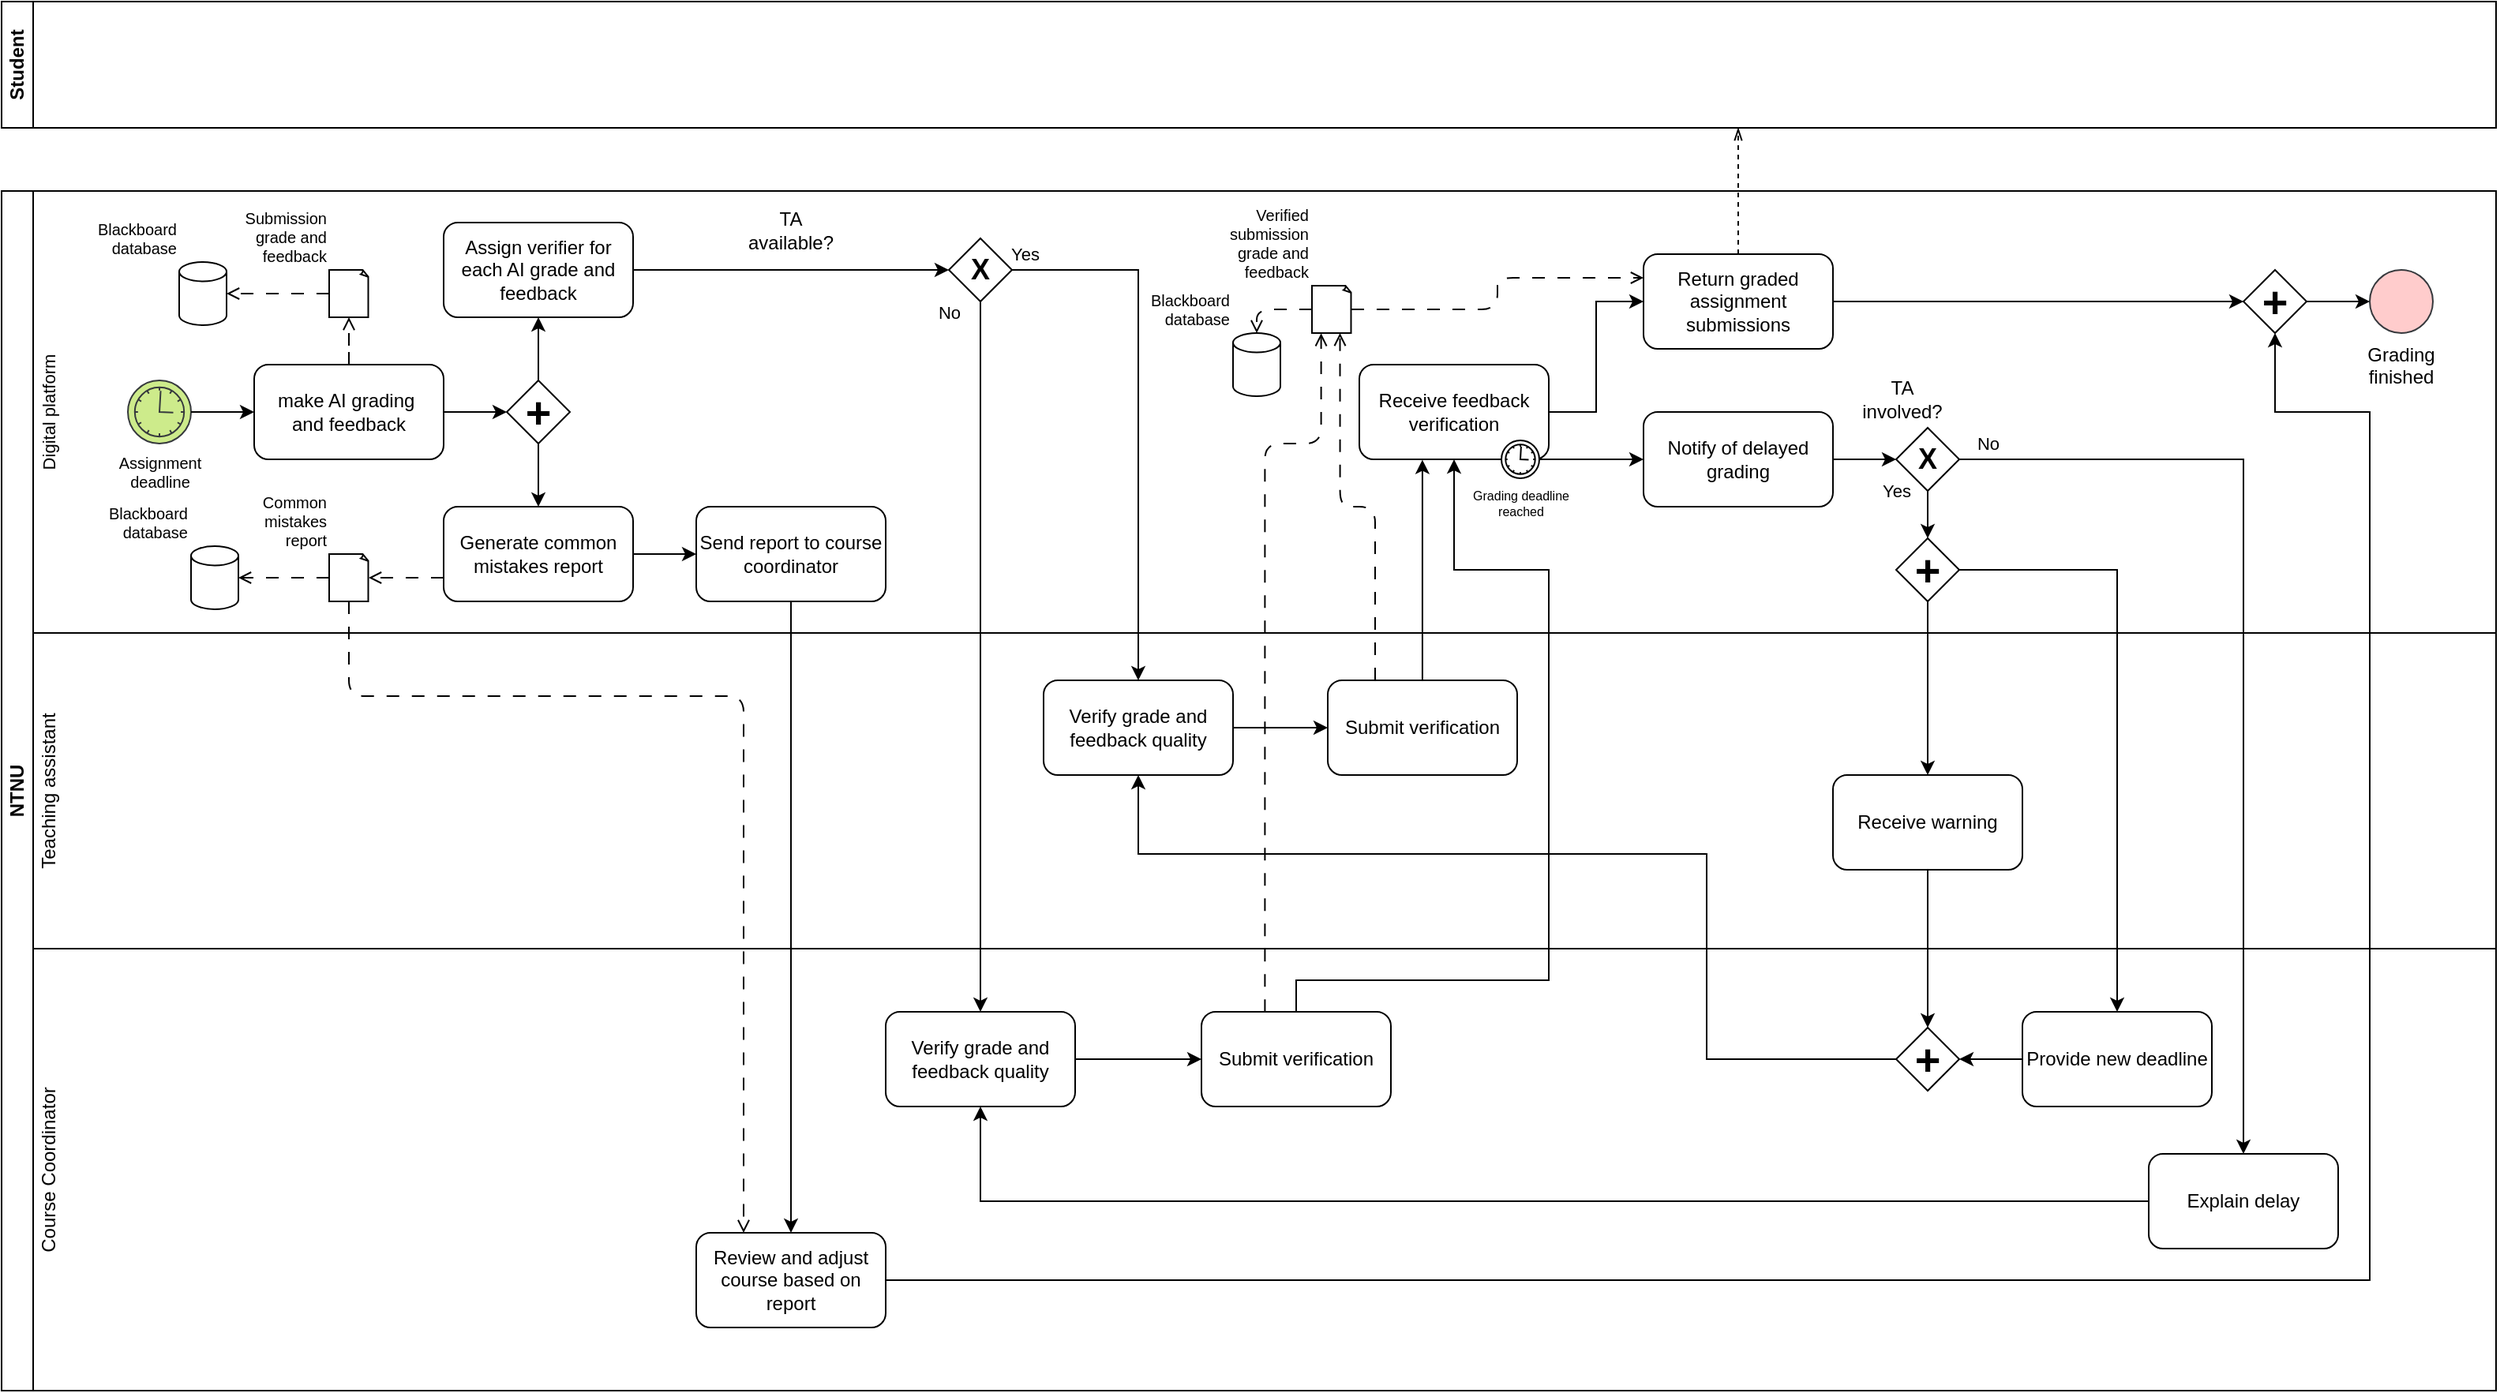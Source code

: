 <mxfile version="24.7.17">
  <diagram name="Page-1" id="urQb3Z_GzVzaUPeI280F">
    <mxGraphModel dx="1114" dy="524" grid="1" gridSize="10" guides="1" tooltips="1" connect="1" arrows="1" fold="1" page="1" pageScale="1" pageWidth="1654" pageHeight="1169" math="0" shadow="0">
      <root>
        <mxCell id="0" />
        <mxCell id="1" parent="0" />
        <mxCell id="vQfRLKGX5QoJXCVROELz-1" value="Student" style="swimlane;horizontal=0;whiteSpace=wrap;html=1;startSize=20;" parent="1" vertex="1">
          <mxGeometry x="40" y="40" width="1580" height="80" as="geometry" />
        </mxCell>
        <mxCell id="vQfRLKGX5QoJXCVROELz-2" value="Digital platform" style="swimlane;horizontal=0;whiteSpace=wrap;html=1;fontSize=11;startSize=20;strokeColor=none;fontStyle=0" parent="1" vertex="1">
          <mxGeometry x="60" y="160" width="1560" height="280" as="geometry" />
        </mxCell>
        <mxCell id="vQfRLKGX5QoJXCVROELz-8" value="&lt;div style=&quot;font-size: 10px;&quot;&gt;Assignment&lt;/div&gt;&lt;div style=&quot;font-size: 10px;&quot;&gt;deadline&lt;br style=&quot;font-size: 10px;&quot;&gt;&lt;/div&gt;" style="points=[[0.145,0.145,0],[0.5,0,0],[0.855,0.145,0],[1,0.5,0],[0.855,0.855,0],[0.5,1,0],[0.145,0.855,0],[0,0.5,0]];shape=mxgraph.bpmn.event;html=1;verticalLabelPosition=bottom;labelBackgroundColor=none;verticalAlign=top;align=center;perimeter=ellipsePerimeter;outlineConnect=0;aspect=fixed;outline=standard;symbol=timer;fillColor=#cdeb8b;strokeColor=#36393d;fontSize=10;" parent="vQfRLKGX5QoJXCVROELz-2" vertex="1">
          <mxGeometry x="60" y="120" width="40" height="40" as="geometry" />
        </mxCell>
        <mxCell id="8tr8yQOQdjDkhdgAjQhp-33" style="edgeStyle=orthogonalEdgeStyle;rounded=0;orthogonalLoop=1;jettySize=auto;html=1;entryX=0;entryY=0.5;entryDx=0;entryDy=0;" parent="vQfRLKGX5QoJXCVROELz-2" source="Zw77PNoVElAD4-q2cgbc-1" target="8tr8yQOQdjDkhdgAjQhp-7" edge="1">
          <mxGeometry relative="1" as="geometry" />
        </mxCell>
        <mxCell id="Zw77PNoVElAD4-q2cgbc-1" value="make AI grading&amp;nbsp;&lt;div&gt;and feedback&lt;/div&gt;" style="rounded=1;whiteSpace=wrap;html=1;" parent="vQfRLKGX5QoJXCVROELz-2" vertex="1">
          <mxGeometry x="140" y="110" width="120" height="60" as="geometry" />
        </mxCell>
        <mxCell id="Zw77PNoVElAD4-q2cgbc-2" value="" style="edgeStyle=orthogonalEdgeStyle;rounded=0;orthogonalLoop=1;jettySize=auto;html=1;exitX=1;exitY=0.5;exitDx=0;exitDy=0;exitPerimeter=0;" parent="vQfRLKGX5QoJXCVROELz-2" source="vQfRLKGX5QoJXCVROELz-8" target="Zw77PNoVElAD4-q2cgbc-1" edge="1">
          <mxGeometry relative="1" as="geometry">
            <mxPoint x="260" y="120" as="sourcePoint" />
            <mxPoint x="490" y="220" as="targetPoint" />
            <Array as="points" />
          </mxGeometry>
        </mxCell>
        <mxCell id="vQfRLKGX5QoJXCVROELz-36" style="edgeStyle=orthogonalEdgeStyle;rounded=0;orthogonalLoop=1;jettySize=auto;html=1;dashed=1;endArrow=openThin;endFill=0;exitX=0.5;exitY=0;exitDx=0;exitDy=0;" parent="vQfRLKGX5QoJXCVROELz-2" source="vQfRLKGX5QoJXCVROELz-34" edge="1">
          <mxGeometry relative="1" as="geometry">
            <mxPoint x="1080" y="-40" as="targetPoint" />
          </mxGeometry>
        </mxCell>
        <mxCell id="8tr8yQOQdjDkhdgAjQhp-2" value="Generate common mistakes report" style="rounded=1;whiteSpace=wrap;html=1;" parent="vQfRLKGX5QoJXCVROELz-2" vertex="1">
          <mxGeometry x="260" y="200" width="120" height="60" as="geometry" />
        </mxCell>
        <mxCell id="8tr8yQOQdjDkhdgAjQhp-1" value="" style="edgeStyle=orthogonalEdgeStyle;rounded=0;orthogonalLoop=1;jettySize=auto;html=1;exitX=0.5;exitY=1;exitDx=0;exitDy=0;entryX=0.5;entryY=0;entryDx=0;entryDy=0;" parent="vQfRLKGX5QoJXCVROELz-2" source="8tr8yQOQdjDkhdgAjQhp-7" target="8tr8yQOQdjDkhdgAjQhp-2" edge="1">
          <mxGeometry relative="1" as="geometry">
            <mxPoint x="341" y="120" as="sourcePoint" />
            <mxPoint x="490" y="250" as="targetPoint" />
            <Array as="points" />
          </mxGeometry>
        </mxCell>
        <mxCell id="8tr8yQOQdjDkhdgAjQhp-5" value="Send report to course coordinator" style="rounded=1;whiteSpace=wrap;html=1;" parent="vQfRLKGX5QoJXCVROELz-2" vertex="1">
          <mxGeometry x="420" y="200" width="120" height="60" as="geometry" />
        </mxCell>
        <mxCell id="8tr8yQOQdjDkhdgAjQhp-6" value="" style="edgeStyle=orthogonalEdgeStyle;rounded=0;orthogonalLoop=1;jettySize=auto;html=1;" parent="vQfRLKGX5QoJXCVROELz-2" source="8tr8yQOQdjDkhdgAjQhp-2" target="8tr8yQOQdjDkhdgAjQhp-5" edge="1">
          <mxGeometry relative="1" as="geometry">
            <mxPoint x="681" y="260" as="sourcePoint" />
            <mxPoint x="787" y="340" as="targetPoint" />
          </mxGeometry>
        </mxCell>
        <mxCell id="8tr8yQOQdjDkhdgAjQhp-18" value="" style="edgeStyle=orthogonalEdgeStyle;rounded=0;orthogonalLoop=1;jettySize=auto;html=1;" parent="vQfRLKGX5QoJXCVROELz-2" source="8tr8yQOQdjDkhdgAjQhp-7" target="8tr8yQOQdjDkhdgAjQhp-17" edge="1">
          <mxGeometry relative="1" as="geometry" />
        </mxCell>
        <mxCell id="8tr8yQOQdjDkhdgAjQhp-7" value="&lt;b&gt;&lt;font style=&quot;font-size: 28px;&quot;&gt;+&lt;/font&gt;&lt;/b&gt;" style="rhombus;whiteSpace=wrap;html=1;aspect=fixed;" parent="vQfRLKGX5QoJXCVROELz-2" vertex="1">
          <mxGeometry x="300" y="120" width="40" height="40" as="geometry" />
        </mxCell>
        <mxCell id="8tr8yQOQdjDkhdgAjQhp-17" value="Assign verifier for each AI grade and feedback" style="rounded=1;whiteSpace=wrap;html=1;" parent="vQfRLKGX5QoJXCVROELz-2" vertex="1">
          <mxGeometry x="260" y="20" width="120" height="60" as="geometry" />
        </mxCell>
        <mxCell id="vQfRLKGX5QoJXCVROELz-35" style="edgeStyle=orthogonalEdgeStyle;rounded=0;orthogonalLoop=1;jettySize=auto;html=1;entryX=0;entryY=0.5;entryDx=0;entryDy=0;" parent="vQfRLKGX5QoJXCVROELz-2" source="vQfRLKGX5QoJXCVROELz-32" target="vQfRLKGX5QoJXCVROELz-34" edge="1">
          <mxGeometry relative="1" as="geometry" />
        </mxCell>
        <mxCell id="vQfRLKGX5QoJXCVROELz-34" value="Return graded assignment submissions" style="rounded=1;whiteSpace=wrap;html=1;" parent="vQfRLKGX5QoJXCVROELz-2" vertex="1">
          <mxGeometry x="1020" y="40" width="120" height="60" as="geometry" />
        </mxCell>
        <mxCell id="8tr8yQOQdjDkhdgAjQhp-32" value="" style="group" parent="vQfRLKGX5QoJXCVROELz-2" vertex="1" connectable="0">
          <mxGeometry x="840" y="110" width="120" height="72" as="geometry" />
        </mxCell>
        <mxCell id="vQfRLKGX5QoJXCVROELz-32" value="Receive feedback verification" style="rounded=1;whiteSpace=wrap;html=1;" parent="8tr8yQOQdjDkhdgAjQhp-32" vertex="1">
          <mxGeometry width="120" height="60" as="geometry" />
        </mxCell>
        <mxCell id="vQfRLKGX5QoJXCVROELz-26" value="&lt;div style=&quot;font-size: 8px;&quot;&gt;Grading deadline&lt;/div&gt;&lt;div style=&quot;font-size: 8px;&quot;&gt;reached&lt;br style=&quot;font-size: 8px;&quot;&gt;&lt;/div&gt;" style="points=[[0.145,0.145,0],[0.5,0,0],[0.855,0.145,0],[1,0.5,0],[0.855,0.855,0],[0.5,1,0],[0.145,0.855,0],[0,0.5,0]];shape=mxgraph.bpmn.event;html=1;verticalLabelPosition=bottom;labelBackgroundColor=none;verticalAlign=top;align=center;perimeter=ellipsePerimeter;outlineConnect=0;aspect=fixed;outline=standard;symbol=timer;fontSize=8;" parent="8tr8yQOQdjDkhdgAjQhp-32" vertex="1">
          <mxGeometry x="90" y="48" width="24" height="24" as="geometry" />
        </mxCell>
        <mxCell id="8tr8yQOQdjDkhdgAjQhp-40" value="Common mistakes report" style="whiteSpace=wrap;html=1;shape=mxgraph.basic.document;labelPosition=left;verticalLabelPosition=top;align=right;verticalAlign=bottom;fontSize=10;" parent="vQfRLKGX5QoJXCVROELz-2" vertex="1">
          <mxGeometry x="187.5" y="230" width="25" height="30" as="geometry" />
        </mxCell>
        <mxCell id="8tr8yQOQdjDkhdgAjQhp-41" style="rounded=1;orthogonalLoop=1;jettySize=auto;html=1;dashed=1;dashPattern=8 8;endArrow=open;endFill=0;edgeStyle=orthogonalEdgeStyle;curved=0;exitX=0;exitY=0.75;exitDx=0;exitDy=0;" parent="vQfRLKGX5QoJXCVROELz-2" source="8tr8yQOQdjDkhdgAjQhp-2" target="8tr8yQOQdjDkhdgAjQhp-40" edge="1">
          <mxGeometry relative="1" as="geometry">
            <Array as="points">
              <mxPoint x="240" y="245" />
              <mxPoint x="240" y="245" />
            </Array>
          </mxGeometry>
        </mxCell>
        <mxCell id="8tr8yQOQdjDkhdgAjQhp-43" value="Blackboard database" style="shape=cylinder3;whiteSpace=wrap;html=1;boundedLbl=1;backgroundOutline=1;size=6.111;aspect=fixed;labelPosition=left;verticalLabelPosition=top;align=right;verticalAlign=bottom;fontSize=10;" parent="vQfRLKGX5QoJXCVROELz-2" vertex="1">
          <mxGeometry x="100" y="225" width="30" height="40" as="geometry" />
        </mxCell>
        <mxCell id="8tr8yQOQdjDkhdgAjQhp-44" style="edgeStyle=orthogonalEdgeStyle;rounded=1;orthogonalLoop=1;jettySize=auto;html=1;entryX=1;entryY=0.5;entryDx=0;entryDy=0;entryPerimeter=0;dashed=1;dashPattern=8 8;endArrow=open;endFill=0;curved=0;" parent="vQfRLKGX5QoJXCVROELz-2" source="8tr8yQOQdjDkhdgAjQhp-40" target="8tr8yQOQdjDkhdgAjQhp-43" edge="1">
          <mxGeometry relative="1" as="geometry" />
        </mxCell>
        <mxCell id="8tr8yQOQdjDkhdgAjQhp-53" value="" style="edgeStyle=orthogonalEdgeStyle;rounded=0;orthogonalLoop=1;jettySize=auto;html=1;exitX=0;exitY=0.5;exitDx=0;exitDy=0;exitPerimeter=0;dashed=1;dashPattern=8 8;endArrow=open;endFill=0;" parent="vQfRLKGX5QoJXCVROELz-2" source="8tr8yQOQdjDkhdgAjQhp-49" target="8tr8yQOQdjDkhdgAjQhp-52" edge="1">
          <mxGeometry relative="1" as="geometry" />
        </mxCell>
        <mxCell id="8tr8yQOQdjDkhdgAjQhp-49" value="&lt;font style=&quot;font-size: 10px;&quot;&gt;Submission grade and feedback&lt;/font&gt;" style="whiteSpace=wrap;html=1;shape=mxgraph.basic.document;labelPosition=left;verticalLabelPosition=top;align=right;verticalAlign=bottom;fontSize=10;" parent="vQfRLKGX5QoJXCVROELz-2" vertex="1">
          <mxGeometry x="187.5" y="50" width="25" height="30" as="geometry" />
        </mxCell>
        <mxCell id="8tr8yQOQdjDkhdgAjQhp-50" style="edgeStyle=orthogonalEdgeStyle;rounded=0;orthogonalLoop=1;jettySize=auto;html=1;entryX=0.5;entryY=1;entryDx=0;entryDy=0;entryPerimeter=0;dashed=1;dashPattern=8 8;endArrow=open;endFill=0;" parent="vQfRLKGX5QoJXCVROELz-2" source="Zw77PNoVElAD4-q2cgbc-1" target="8tr8yQOQdjDkhdgAjQhp-49" edge="1">
          <mxGeometry relative="1" as="geometry" />
        </mxCell>
        <mxCell id="8tr8yQOQdjDkhdgAjQhp-52" value="Blackboard database" style="shape=cylinder3;whiteSpace=wrap;html=1;boundedLbl=1;backgroundOutline=1;size=6.111;aspect=fixed;labelPosition=left;verticalLabelPosition=top;align=right;verticalAlign=bottom;fontSize=10;" parent="vQfRLKGX5QoJXCVROELz-2" vertex="1">
          <mxGeometry x="92.5" y="45" width="30" height="40" as="geometry" />
        </mxCell>
        <mxCell id="vQfRLKGX5QoJXCVROELz-3" value="&lt;div&gt;&lt;span style=&quot;font-weight: normal;&quot;&gt;Teaching assistant&lt;/span&gt;&lt;/div&gt;" style="swimlane;horizontal=0;whiteSpace=wrap;html=1;startSize=20;strokeColor=none;" parent="1" vertex="1">
          <mxGeometry x="60" y="440" width="1560" height="200" as="geometry" />
        </mxCell>
        <mxCell id="vQfRLKGX5QoJXCVROELz-5" value="&lt;span style=&quot;font-weight: normal;&quot;&gt;Course Coordinator&lt;/span&gt;" style="swimlane;horizontal=0;whiteSpace=wrap;html=1;startSize=20;strokeColor=none;" parent="1" vertex="1">
          <mxGeometry x="60" y="640" width="1560" height="280" as="geometry" />
        </mxCell>
        <mxCell id="8tr8yQOQdjDkhdgAjQhp-31" style="edgeStyle=orthogonalEdgeStyle;rounded=0;orthogonalLoop=1;jettySize=auto;html=1;entryX=0.5;entryY=1;entryDx=0;entryDy=0;exitX=0.5;exitY=0;exitDx=0;exitDy=0;endArrow=classic;endFill=1;" parent="1" source="vQfRLKGX5QoJXCVROELz-95" target="vQfRLKGX5QoJXCVROELz-32" edge="1">
          <mxGeometry relative="1" as="geometry">
            <Array as="points">
              <mxPoint x="860" y="680" />
              <mxPoint x="860" y="660" />
              <mxPoint x="1020" y="660" />
              <mxPoint x="1020" y="400" />
              <mxPoint x="960" y="400" />
            </Array>
          </mxGeometry>
        </mxCell>
        <mxCell id="8tr8yQOQdjDkhdgAjQhp-34" style="edgeStyle=orthogonalEdgeStyle;rounded=0;orthogonalLoop=1;jettySize=auto;html=1;entryX=0.5;entryY=0;entryDx=0;entryDy=0;endArrow=classic;endFill=1;" parent="1" source="8tr8yQOQdjDkhdgAjQhp-5" target="8tr8yQOQdjDkhdgAjQhp-22" edge="1">
          <mxGeometry relative="1" as="geometry">
            <Array as="points">
              <mxPoint x="540" y="620" />
              <mxPoint x="540" y="620" />
            </Array>
          </mxGeometry>
        </mxCell>
        <mxCell id="8tr8yQOQdjDkhdgAjQhp-30" style="edgeStyle=orthogonalEdgeStyle;rounded=0;orthogonalLoop=1;jettySize=auto;html=1;entryX=0.333;entryY=1.005;entryDx=0;entryDy=0;endArrow=classic;endFill=1;entryPerimeter=0;curved=0;" parent="1" source="vQfRLKGX5QoJXCVROELz-23" target="vQfRLKGX5QoJXCVROELz-32" edge="1">
          <mxGeometry relative="1" as="geometry" />
        </mxCell>
        <mxCell id="8tr8yQOQdjDkhdgAjQhp-42" style="rounded=1;orthogonalLoop=1;jettySize=auto;html=1;entryX=0.25;entryY=0;entryDx=0;entryDy=0;dashed=1;dashPattern=8 8;endArrow=open;endFill=0;exitX=0.5;exitY=1;exitDx=0;exitDy=0;exitPerimeter=0;edgeStyle=orthogonalEdgeStyle;curved=0;" parent="1" source="8tr8yQOQdjDkhdgAjQhp-40" target="8tr8yQOQdjDkhdgAjQhp-22" edge="1">
          <mxGeometry relative="1" as="geometry">
            <mxPoint x="250" y="600" as="sourcePoint" />
            <mxPoint x="365.858" y="795.858" as="targetPoint" />
            <Array as="points">
              <mxPoint x="260" y="480" />
              <mxPoint x="510" y="480" />
            </Array>
          </mxGeometry>
        </mxCell>
        <mxCell id="-9p9W9EzqF6QzTFT9lQu-1" value="NTNU" style="swimlane;horizontal=0;whiteSpace=wrap;html=1;startSize=20;" parent="1" vertex="1">
          <mxGeometry x="40" y="160" width="1580" height="760" as="geometry" />
        </mxCell>
        <mxCell id="vQfRLKGX5QoJXCVROELz-38" value="Notify  of delayed grading" style="rounded=1;whiteSpace=wrap;html=1;" parent="-9p9W9EzqF6QzTFT9lQu-1" vertex="1">
          <mxGeometry x="1040" y="140" width="120" height="60" as="geometry" />
        </mxCell>
        <mxCell id="vQfRLKGX5QoJXCVROELz-98" value="&lt;font size=&quot;1&quot;&gt;&lt;b style=&quot;font-size: 18px;&quot;&gt;X&lt;/b&gt;&lt;/font&gt;" style="rhombus;whiteSpace=wrap;html=1;aspect=fixed;labelPosition=center;verticalLabelPosition=middle;align=center;verticalAlign=middle;" parent="-9p9W9EzqF6QzTFT9lQu-1" vertex="1">
          <mxGeometry x="1200" y="150" width="40" height="40" as="geometry" />
        </mxCell>
        <mxCell id="vQfRLKGX5QoJXCVROELz-99" value="" style="edgeStyle=orthogonalEdgeStyle;rounded=0;orthogonalLoop=1;jettySize=auto;html=1;" parent="-9p9W9EzqF6QzTFT9lQu-1" source="vQfRLKGX5QoJXCVROELz-38" target="vQfRLKGX5QoJXCVROELz-98" edge="1">
          <mxGeometry relative="1" as="geometry" />
        </mxCell>
        <mxCell id="vQfRLKGX5QoJXCVROELz-105" value="TA involved?" style="text;strokeColor=none;align=center;fillColor=none;html=1;verticalAlign=middle;whiteSpace=wrap;rounded=0;" parent="-9p9W9EzqF6QzTFT9lQu-1" vertex="1">
          <mxGeometry x="1174" y="117" width="60" height="30" as="geometry" />
        </mxCell>
        <mxCell id="vQfRLKGX5QoJXCVROELz-41" value="Receive warning" style="rounded=1;whiteSpace=wrap;html=1;" parent="-9p9W9EzqF6QzTFT9lQu-1" vertex="1">
          <mxGeometry x="1160" y="370" width="120" height="60" as="geometry" />
        </mxCell>
        <mxCell id="vQfRLKGX5QoJXCVROELz-101" value="&lt;b style=&quot;font-size: 28px;&quot;&gt;&lt;font style=&quot;font-size: 28px;&quot;&gt;+&lt;/font&gt;&lt;/b&gt;" style="rhombus;whiteSpace=wrap;html=1;aspect=fixed;labelPosition=center;verticalLabelPosition=middle;align=center;verticalAlign=middle;fontSize=28;" parent="-9p9W9EzqF6QzTFT9lQu-1" vertex="1">
          <mxGeometry x="1200" y="220" width="40" height="40" as="geometry" />
        </mxCell>
        <mxCell id="vQfRLKGX5QoJXCVROELz-100" value="" style="edgeStyle=orthogonalEdgeStyle;rounded=0;orthogonalLoop=1;jettySize=auto;html=1;entryX=0.5;entryY=0;entryDx=0;entryDy=0;endArrow=classic;endFill=1;exitX=0.5;exitY=1;exitDx=0;exitDy=0;" parent="-9p9W9EzqF6QzTFT9lQu-1" source="vQfRLKGX5QoJXCVROELz-101" target="vQfRLKGX5QoJXCVROELz-41" edge="1">
          <mxGeometry x="-1" y="95" relative="1" as="geometry">
            <mxPoint x="-65" y="-90" as="offset" />
          </mxGeometry>
        </mxCell>
        <mxCell id="8tr8yQOQdjDkhdgAjQhp-35" value="" style="edgeStyle=orthogonalEdgeStyle;rounded=0;orthogonalLoop=1;jettySize=auto;html=1;endArrow=classic;endFill=1;" parent="-9p9W9EzqF6QzTFT9lQu-1" source="vQfRLKGX5QoJXCVROELz-98" target="vQfRLKGX5QoJXCVROELz-101" edge="1">
          <mxGeometry relative="1" as="geometry" />
        </mxCell>
        <mxCell id="8tr8yQOQdjDkhdgAjQhp-36" value="Yes" style="edgeLabel;html=1;align=center;verticalAlign=middle;resizable=0;points=[];" parent="8tr8yQOQdjDkhdgAjQhp-35" vertex="1" connectable="0">
          <mxGeometry x="-0.441" y="-1" relative="1" as="geometry">
            <mxPoint x="-19" y="-14" as="offset" />
          </mxGeometry>
        </mxCell>
        <mxCell id="vQfRLKGX5QoJXCVROELz-93" value="" style="edgeStyle=orthogonalEdgeStyle;rounded=0;orthogonalLoop=1;jettySize=auto;html=1;" parent="-9p9W9EzqF6QzTFT9lQu-1" source="vQfRLKGX5QoJXCVROELz-96" target="vQfRLKGX5QoJXCVROELz-95" edge="1">
          <mxGeometry relative="1" as="geometry" />
        </mxCell>
        <mxCell id="vQfRLKGX5QoJXCVROELz-23" value="Submit verification" style="rounded=1;whiteSpace=wrap;html=1;" parent="-9p9W9EzqF6QzTFT9lQu-1" vertex="1">
          <mxGeometry x="840" y="310" width="120" height="60" as="geometry" />
        </mxCell>
        <mxCell id="vQfRLKGX5QoJXCVROELz-19" value="Verify grade and feedback quality" style="rounded=1;whiteSpace=wrap;html=1;fillStyle=solid;" parent="-9p9W9EzqF6QzTFT9lQu-1" vertex="1">
          <mxGeometry x="660" y="310" width="120" height="60" as="geometry" />
        </mxCell>
        <mxCell id="vQfRLKGX5QoJXCVROELz-24" value="" style="edgeStyle=orthogonalEdgeStyle;rounded=0;orthogonalLoop=1;jettySize=auto;html=1;" parent="-9p9W9EzqF6QzTFT9lQu-1" source="vQfRLKGX5QoJXCVROELz-19" target="vQfRLKGX5QoJXCVROELz-23" edge="1">
          <mxGeometry relative="1" as="geometry" />
        </mxCell>
        <mxCell id="vQfRLKGX5QoJXCVROELz-96" value="Verify grade and feedback quality" style="rounded=1;whiteSpace=wrap;html=1;" parent="-9p9W9EzqF6QzTFT9lQu-1" vertex="1">
          <mxGeometry x="560" y="520" width="120" height="60" as="geometry" />
        </mxCell>
        <mxCell id="vQfRLKGX5QoJXCVROELz-95" value="Submit verification" style="rounded=1;whiteSpace=wrap;html=1;" parent="-9p9W9EzqF6QzTFT9lQu-1" vertex="1">
          <mxGeometry x="760" y="520" width="120" height="60" as="geometry" />
        </mxCell>
        <mxCell id="vQfRLKGX5QoJXCVROELz-29" value="Blackboard database" style="shape=cylinder3;whiteSpace=wrap;html=1;boundedLbl=1;backgroundOutline=1;size=6.111;aspect=fixed;labelPosition=left;verticalLabelPosition=top;align=right;verticalAlign=bottom;fontSize=10;" parent="-9p9W9EzqF6QzTFT9lQu-1" vertex="1">
          <mxGeometry x="780" y="90" width="30" height="40" as="geometry" />
        </mxCell>
        <mxCell id="8tr8yQOQdjDkhdgAjQhp-22" value="Review and adjust course based on report" style="rounded=1;whiteSpace=wrap;html=1;" parent="-9p9W9EzqF6QzTFT9lQu-1" vertex="1">
          <mxGeometry x="440" y="660" width="120" height="60" as="geometry" />
        </mxCell>
        <mxCell id="8tr8yQOQdjDkhdgAjQhp-26" value="" style="edgeStyle=orthogonalEdgeStyle;rounded=0;orthogonalLoop=1;jettySize=auto;html=1;entryX=0.5;entryY=1;entryDx=0;entryDy=0;" parent="-9p9W9EzqF6QzTFT9lQu-1" source="8tr8yQOQdjDkhdgAjQhp-22" target="1Ep_-O3kq_uY_HLUdxaL-1" edge="1">
          <mxGeometry relative="1" as="geometry">
            <mxPoint x="600" y="690" as="targetPoint" />
            <Array as="points">
              <mxPoint x="1500" y="690" />
              <mxPoint x="1500" y="140" />
              <mxPoint x="1440" y="140" />
            </Array>
          </mxGeometry>
        </mxCell>
        <mxCell id="vQfRLKGX5QoJXCVROELz-21" value="&lt;font style=&quot;font-size: 10px;&quot;&gt;Verified submission grade and feedback&lt;/font&gt;" style="whiteSpace=wrap;html=1;shape=mxgraph.basic.document;labelPosition=left;verticalLabelPosition=top;align=right;verticalAlign=bottom;fontSize=10;" parent="-9p9W9EzqF6QzTFT9lQu-1" vertex="1">
          <mxGeometry x="830" y="60" width="25" height="30" as="geometry" />
        </mxCell>
        <mxCell id="vQfRLKGX5QoJXCVROELz-118" style="rounded=1;orthogonalLoop=1;jettySize=auto;html=1;dashed=1;dashPattern=8 8;endArrow=open;endFill=0;entryX=0.232;entryY=1.004;entryDx=0;entryDy=0;entryPerimeter=0;exitX=0.335;exitY=0.002;exitDx=0;exitDy=0;exitPerimeter=0;edgeStyle=orthogonalEdgeStyle;curved=0;" parent="-9p9W9EzqF6QzTFT9lQu-1" source="vQfRLKGX5QoJXCVROELz-95" target="vQfRLKGX5QoJXCVROELz-21" edge="1">
          <mxGeometry relative="1" as="geometry">
            <mxPoint x="640" y="60" as="targetPoint" />
            <mxPoint x="750" y="560" as="sourcePoint" />
            <Array as="points">
              <mxPoint x="800" y="160" />
              <mxPoint x="836" y="160" />
            </Array>
          </mxGeometry>
        </mxCell>
        <mxCell id="vQfRLKGX5QoJXCVROELz-22" style="rounded=1;orthogonalLoop=1;jettySize=auto;html=1;entryX=0.71;entryY=1;entryDx=0;entryDy=0;entryPerimeter=0;dashed=1;endArrow=open;endFill=0;exitX=0.25;exitY=0;exitDx=0;exitDy=0;dashPattern=8 8;edgeStyle=orthogonalEdgeStyle;curved=0;" parent="-9p9W9EzqF6QzTFT9lQu-1" source="vQfRLKGX5QoJXCVROELz-23" target="vQfRLKGX5QoJXCVROELz-21" edge="1">
          <mxGeometry relative="1" as="geometry" />
        </mxCell>
        <mxCell id="vQfRLKGX5QoJXCVROELz-30" style="rounded=1;orthogonalLoop=1;jettySize=auto;html=1;entryX=0.5;entryY=0;entryDx=0;entryDy=0;entryPerimeter=0;dashed=1;endArrow=open;endFill=0;exitX=0;exitY=0.5;exitDx=0;exitDy=0;exitPerimeter=0;dashPattern=8 8;edgeStyle=orthogonalEdgeStyle;curved=0;" parent="-9p9W9EzqF6QzTFT9lQu-1" source="vQfRLKGX5QoJXCVROELz-21" target="vQfRLKGX5QoJXCVROELz-29" edge="1">
          <mxGeometry relative="1" as="geometry">
            <mxPoint x="910" y="305" as="sourcePoint" />
            <mxPoint x="843" y="150" as="targetPoint" />
          </mxGeometry>
        </mxCell>
        <mxCell id="vQfRLKGX5QoJXCVROELz-106" value="Explain delay" style="rounded=1;whiteSpace=wrap;html=1;" parent="-9p9W9EzqF6QzTFT9lQu-1" vertex="1">
          <mxGeometry x="1360" y="610" width="120" height="60" as="geometry" />
        </mxCell>
        <mxCell id="8tr8yQOQdjDkhdgAjQhp-38" value="No" style="edgeStyle=orthogonalEdgeStyle;rounded=0;orthogonalLoop=1;jettySize=auto;html=1;entryX=0.5;entryY=0;entryDx=0;entryDy=0;endArrow=classic;endFill=1;" parent="-9p9W9EzqF6QzTFT9lQu-1" source="vQfRLKGX5QoJXCVROELz-98" target="vQfRLKGX5QoJXCVROELz-106" edge="1">
          <mxGeometry x="-0.944" y="10" relative="1" as="geometry">
            <mxPoint as="offset" />
          </mxGeometry>
        </mxCell>
        <mxCell id="vQfRLKGX5QoJXCVROELz-121" style="edgeStyle=orthogonalEdgeStyle;rounded=0;orthogonalLoop=1;jettySize=auto;html=1;entryX=0.5;entryY=1;entryDx=0;entryDy=0;exitX=0;exitY=0.5;exitDx=0;exitDy=0;" parent="-9p9W9EzqF6QzTFT9lQu-1" source="vQfRLKGX5QoJXCVROELz-106" target="vQfRLKGX5QoJXCVROELz-96" edge="1">
          <mxGeometry relative="1" as="geometry">
            <mxPoint x="1320" y="700" as="sourcePoint" />
            <Array as="points">
              <mxPoint x="620" y="640" />
            </Array>
          </mxGeometry>
        </mxCell>
        <mxCell id="8tr8yQOQdjDkhdgAjQhp-19" value="&lt;b&gt;&lt;font style=&quot;font-size: 18px;&quot;&gt;X&lt;/font&gt;&lt;/b&gt;" style="rhombus;whiteSpace=wrap;html=1;aspect=fixed;" parent="-9p9W9EzqF6QzTFT9lQu-1" vertex="1">
          <mxGeometry x="600" y="30" width="40" height="40" as="geometry" />
        </mxCell>
        <mxCell id="8tr8yQOQdjDkhdgAjQhp-27" value="No" style="edgeStyle=orthogonalEdgeStyle;rounded=0;orthogonalLoop=1;jettySize=auto;html=1;exitX=0.5;exitY=1;exitDx=0;exitDy=0;endArrow=classic;endFill=1;entryX=0.5;entryY=0;entryDx=0;entryDy=0;" parent="-9p9W9EzqF6QzTFT9lQu-1" source="8tr8yQOQdjDkhdgAjQhp-19" target="vQfRLKGX5QoJXCVROELz-96" edge="1">
          <mxGeometry x="-0.971" y="-20" relative="1" as="geometry">
            <Array as="points">
              <mxPoint x="620" y="130" />
              <mxPoint x="620" y="130" />
            </Array>
            <mxPoint as="offset" />
            <mxPoint x="580" y="520" as="targetPoint" />
          </mxGeometry>
        </mxCell>
        <mxCell id="8tr8yQOQdjDkhdgAjQhp-28" value="Yes" style="edgeStyle=orthogonalEdgeStyle;rounded=0;orthogonalLoop=1;jettySize=auto;html=1;entryX=0.5;entryY=0;entryDx=0;entryDy=0;endArrow=classic;endFill=1;" parent="-9p9W9EzqF6QzTFT9lQu-1" source="8tr8yQOQdjDkhdgAjQhp-19" target="vQfRLKGX5QoJXCVROELz-19" edge="1">
          <mxGeometry x="-0.956" y="10" relative="1" as="geometry">
            <mxPoint x="640" y="320" as="targetPoint" />
            <mxPoint as="offset" />
          </mxGeometry>
        </mxCell>
        <mxCell id="vQfRLKGX5QoJXCVROELz-48" value="Grading finished" style="ellipse;whiteSpace=wrap;html=1;aspect=fixed;fillColor=#ffcccc;strokeColor=#36393d;labelPosition=center;verticalLabelPosition=bottom;align=center;verticalAlign=top;" parent="-9p9W9EzqF6QzTFT9lQu-1" vertex="1">
          <mxGeometry x="1500" y="50" width="40" height="40" as="geometry" />
        </mxCell>
        <mxCell id="1Ep_-O3kq_uY_HLUdxaL-3" value="" style="edgeStyle=orthogonalEdgeStyle;rounded=0;orthogonalLoop=1;jettySize=auto;html=1;" parent="-9p9W9EzqF6QzTFT9lQu-1" source="1Ep_-O3kq_uY_HLUdxaL-1" target="vQfRLKGX5QoJXCVROELz-48" edge="1">
          <mxGeometry relative="1" as="geometry" />
        </mxCell>
        <mxCell id="1Ep_-O3kq_uY_HLUdxaL-1" value="&lt;b style=&quot;font-size: 28px;&quot;&gt;&lt;font style=&quot;font-size: 28px;&quot;&gt;+&lt;/font&gt;&lt;/b&gt;" style="rhombus;whiteSpace=wrap;html=1;aspect=fixed;labelPosition=center;verticalLabelPosition=middle;align=center;verticalAlign=middle;fontSize=28;" parent="-9p9W9EzqF6QzTFT9lQu-1" vertex="1">
          <mxGeometry x="1420" y="50" width="40" height="40" as="geometry" />
        </mxCell>
        <mxCell id="vQfRLKGX5QoJXCVROELz-43" value="Provide new deadline" style="rounded=1;whiteSpace=wrap;html=1;" parent="-9p9W9EzqF6QzTFT9lQu-1" vertex="1">
          <mxGeometry x="1280" y="520" width="120" height="60" as="geometry" />
        </mxCell>
        <mxCell id="8tr8yQOQdjDkhdgAjQhp-37" style="edgeStyle=orthogonalEdgeStyle;rounded=0;orthogonalLoop=1;jettySize=auto;html=1;entryX=0.5;entryY=0;entryDx=0;entryDy=0;endArrow=classic;endFill=1;" parent="-9p9W9EzqF6QzTFT9lQu-1" source="vQfRLKGX5QoJXCVROELz-101" target="vQfRLKGX5QoJXCVROELz-43" edge="1">
          <mxGeometry relative="1" as="geometry" />
        </mxCell>
        <mxCell id="vQfRLKGX5QoJXCVROELz-45" value="&lt;b style=&quot;font-size: 28px;&quot;&gt;+&lt;/b&gt;" style="rhombus;whiteSpace=wrap;html=1;aspect=fixed;fontSize=28;" parent="-9p9W9EzqF6QzTFT9lQu-1" vertex="1">
          <mxGeometry x="1200" y="530" width="40" height="40" as="geometry" />
        </mxCell>
        <mxCell id="vQfRLKGX5QoJXCVROELz-122" style="edgeStyle=orthogonalEdgeStyle;rounded=0;orthogonalLoop=1;jettySize=auto;html=1;entryX=0.5;entryY=0;entryDx=0;entryDy=0;endArrow=classic;endFill=1;" parent="-9p9W9EzqF6QzTFT9lQu-1" source="vQfRLKGX5QoJXCVROELz-41" target="vQfRLKGX5QoJXCVROELz-45" edge="1">
          <mxGeometry relative="1" as="geometry" />
        </mxCell>
        <mxCell id="8tr8yQOQdjDkhdgAjQhp-39" style="edgeStyle=orthogonalEdgeStyle;rounded=0;orthogonalLoop=1;jettySize=auto;html=1;entryX=0.5;entryY=1;entryDx=0;entryDy=0;curved=0;" parent="-9p9W9EzqF6QzTFT9lQu-1" source="vQfRLKGX5QoJXCVROELz-45" target="vQfRLKGX5QoJXCVROELz-19" edge="1">
          <mxGeometry relative="1" as="geometry">
            <Array as="points">
              <mxPoint x="1080" y="550" />
              <mxPoint x="1080" y="420" />
              <mxPoint x="720" y="420" />
            </Array>
          </mxGeometry>
        </mxCell>
        <mxCell id="vQfRLKGX5QoJXCVROELz-47" style="edgeStyle=orthogonalEdgeStyle;rounded=0;orthogonalLoop=1;jettySize=auto;html=1;entryX=1;entryY=0.5;entryDx=0;entryDy=0;" parent="-9p9W9EzqF6QzTFT9lQu-1" source="vQfRLKGX5QoJXCVROELz-43" target="vQfRLKGX5QoJXCVROELz-45" edge="1">
          <mxGeometry relative="1" as="geometry" />
        </mxCell>
        <mxCell id="8tr8yQOQdjDkhdgAjQhp-21" value="TA available?" style="text;strokeColor=none;align=center;fillColor=none;html=1;verticalAlign=middle;whiteSpace=wrap;rounded=0;" parent="-9p9W9EzqF6QzTFT9lQu-1" vertex="1">
          <mxGeometry x="470" y="10" width="60" height="30" as="geometry" />
        </mxCell>
        <mxCell id="vQfRLKGX5QoJXCVROELz-39" style="edgeStyle=orthogonalEdgeStyle;rounded=0;orthogonalLoop=1;jettySize=auto;html=1;entryX=0;entryY=0.5;entryDx=0;entryDy=0;" parent="1" source="vQfRLKGX5QoJXCVROELz-26" target="vQfRLKGX5QoJXCVROELz-38" edge="1">
          <mxGeometry relative="1" as="geometry" />
        </mxCell>
        <mxCell id="vQfRLKGX5QoJXCVROELz-50" style="rounded=1;orthogonalLoop=1;jettySize=auto;html=1;entryX=0;entryY=0.25;entryDx=0;entryDy=0;dashed=1;endArrow=open;endFill=0;dashPattern=8 8;edgeStyle=orthogonalEdgeStyle;curved=0;" parent="1" source="vQfRLKGX5QoJXCVROELz-21" target="vQfRLKGX5QoJXCVROELz-34" edge="1">
          <mxGeometry relative="1" as="geometry" />
        </mxCell>
        <mxCell id="-9p9W9EzqF6QzTFT9lQu-4" value="" style="endArrow=none;html=1;rounded=0;entryX=0;entryY=0;entryDx=0;entryDy=0;" parent="1" target="vQfRLKGX5QoJXCVROELz-5" edge="1">
          <mxGeometry width="50" height="50" relative="1" as="geometry">
            <mxPoint x="1620" y="640" as="sourcePoint" />
            <mxPoint x="40" y="650" as="targetPoint" />
          </mxGeometry>
        </mxCell>
        <mxCell id="-9p9W9EzqF6QzTFT9lQu-5" value="" style="endArrow=none;html=1;rounded=0;entryX=0;entryY=1;entryDx=0;entryDy=0;" parent="1" target="vQfRLKGX5QoJXCVROELz-2" edge="1">
          <mxGeometry width="50" height="50" relative="1" as="geometry">
            <mxPoint x="1620" y="440" as="sourcePoint" />
            <mxPoint x="620" y="660" as="targetPoint" />
          </mxGeometry>
        </mxCell>
        <mxCell id="8tr8yQOQdjDkhdgAjQhp-20" value="" style="edgeStyle=orthogonalEdgeStyle;rounded=0;orthogonalLoop=1;jettySize=auto;html=1;" parent="1" source="8tr8yQOQdjDkhdgAjQhp-17" target="8tr8yQOQdjDkhdgAjQhp-19" edge="1">
          <mxGeometry relative="1" as="geometry" />
        </mxCell>
        <mxCell id="1Ep_-O3kq_uY_HLUdxaL-2" value="" style="edgeStyle=orthogonalEdgeStyle;rounded=0;orthogonalLoop=1;jettySize=auto;html=1;" parent="1" source="vQfRLKGX5QoJXCVROELz-34" target="1Ep_-O3kq_uY_HLUdxaL-1" edge="1">
          <mxGeometry relative="1" as="geometry" />
        </mxCell>
      </root>
    </mxGraphModel>
  </diagram>
</mxfile>
